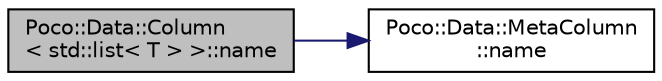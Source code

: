 digraph "Poco::Data::Column&lt; std::list&lt; T &gt; &gt;::name"
{
 // LATEX_PDF_SIZE
  edge [fontname="Helvetica",fontsize="10",labelfontname="Helvetica",labelfontsize="10"];
  node [fontname="Helvetica",fontsize="10",shape=record];
  rankdir="LR";
  Node1 [label="Poco::Data::Column\l\< std::list\< T \> \>::name",height=0.2,width=0.4,color="black", fillcolor="grey75", style="filled", fontcolor="black",tooltip="Returns column name."];
  Node1 -> Node2 [color="midnightblue",fontsize="10",style="solid",fontname="Helvetica"];
  Node2 [label="Poco::Data::MetaColumn\l::name",height=0.2,width=0.4,color="black", fillcolor="white", style="filled",URL="$classPoco_1_1Data_1_1MetaColumn.html#a2fc64644f82a1ac0796f2b9b15e35742",tooltip="Destroys the MetaColumn."];
}
